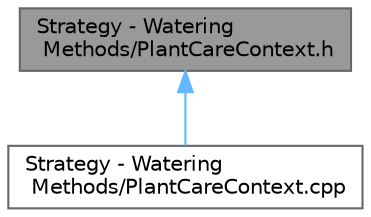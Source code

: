 digraph "Strategy - Watering Methods/PlantCareContext.h"
{
 // INTERACTIVE_SVG=YES
 // LATEX_PDF_SIZE
  bgcolor="transparent";
  edge [fontname=Helvetica,fontsize=10,labelfontname=Helvetica,labelfontsize=10];
  node [fontname=Helvetica,fontsize=10,shape=box,height=0.2,width=0.4];
  Node1 [id="Node000001",label="Strategy - Watering\l Methods/PlantCareContext.h",height=0.2,width=0.4,color="gray40", fillcolor="grey60", style="filled", fontcolor="black",tooltip="Header file for the PlantCareContext class."];
  Node1 -> Node2 [id="edge1_Node000001_Node000002",dir="back",color="steelblue1",style="solid",tooltip=" "];
  Node2 [id="Node000002",label="Strategy - Watering\l Methods/PlantCareContext.cpp",height=0.2,width=0.4,color="grey40", fillcolor="white", style="filled",URL="$_plant_care_context_8cpp.html",tooltip="Implementation of the PlantCareContext class."];
}
